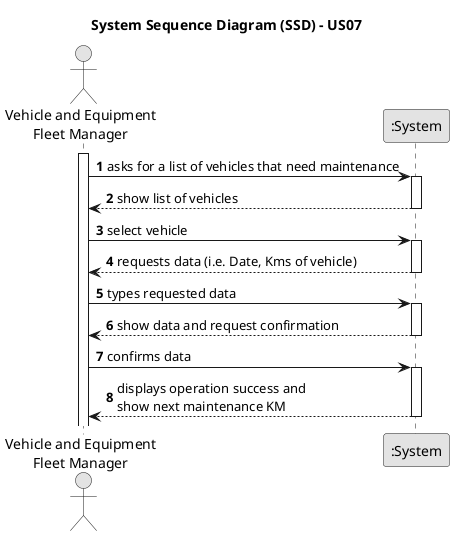 @startuml
skinparam monochrome true
skinparam packageStyle rectangle
skinparam shadowing false

title System Sequence Diagram (SSD) - US07

autonumber

actor "Vehicle and Equipment\nFleet Manager" as Employee
participant ":System" as System

activate Employee

    Employee -> System : asks for a list of vehicles that need maintenance
    activate System

        System --> Employee : show list of vehicles
    deactivate System

    Employee -> System : select vehicle
    activate System

        System --> Employee : requests data (i.e. Date, Kms of vehicle)
    deactivate System

    Employee -> System : types requested data
    activate System

        System --> Employee : show data and request confirmation
    deactivate System

    Employee -> System : confirms data
    activate System

        System --> Employee : displays operation success and \nshow next maintenance KM
    deactivate System
@enduml